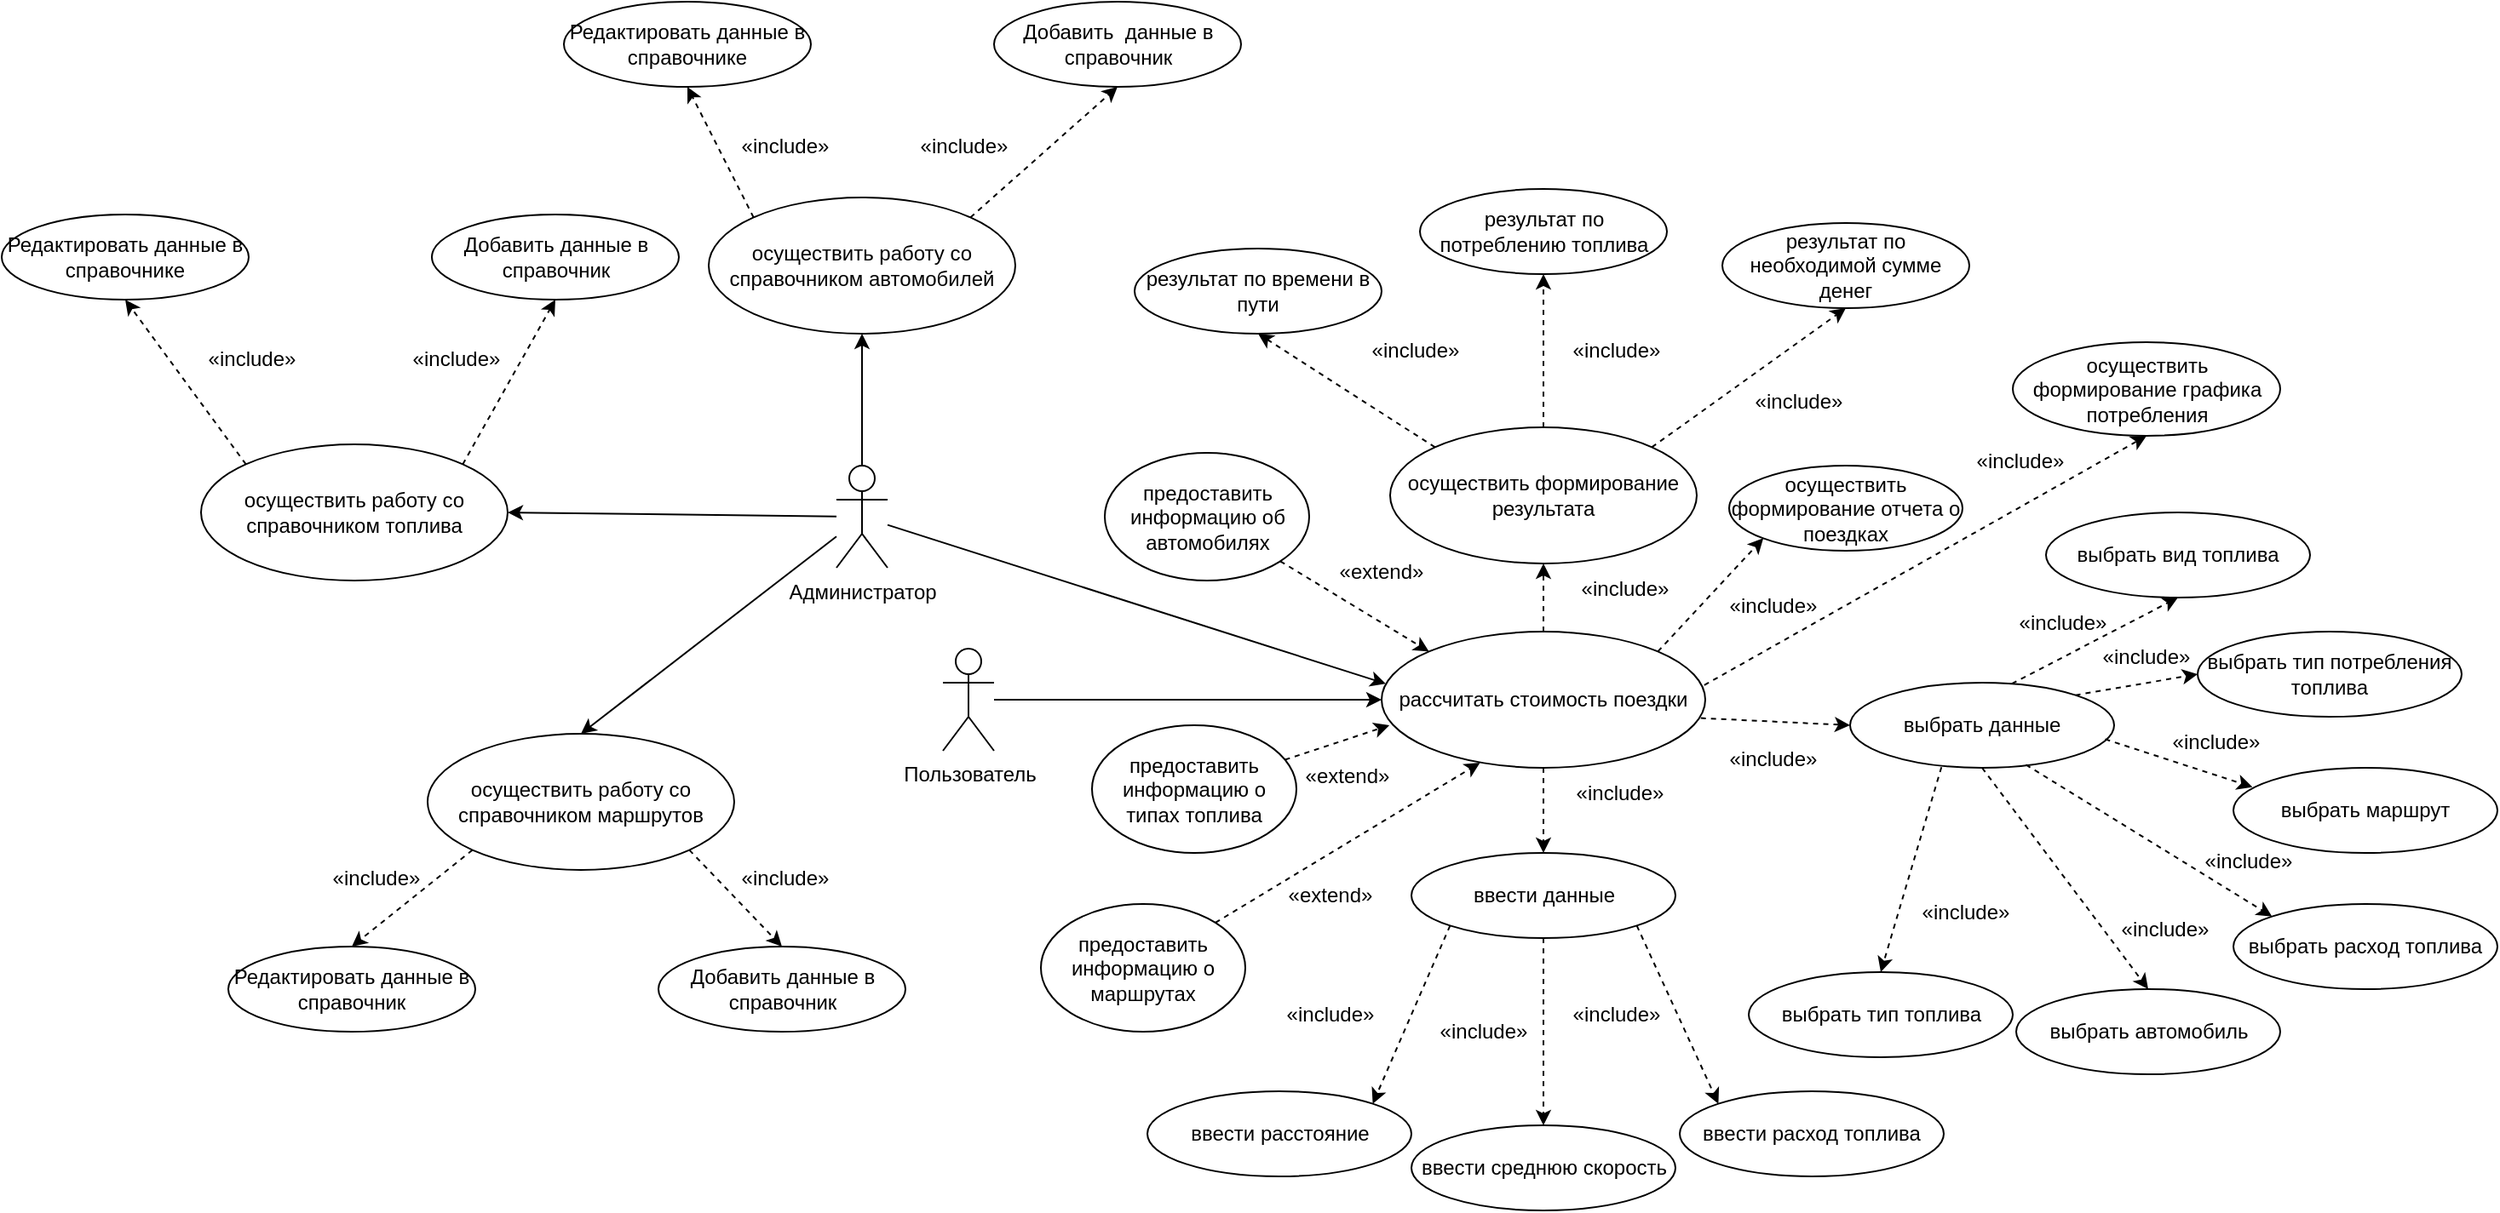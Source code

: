 <mxfile version="21.3.7" type="device">
  <diagram id="PY6g1kXUAH1VIEvKWSdo" name="Страница 1">
    <mxGraphModel dx="2587" dy="2109" grid="1" gridSize="10" guides="1" tooltips="1" connect="1" arrows="1" fold="1" page="1" pageScale="1" pageWidth="827" pageHeight="1169" math="0" shadow="0">
      <root>
        <mxCell id="0" />
        <mxCell id="1" parent="0" />
        <mxCell id="bMGbSHv4sVdIYw8-GW0m-4" style="edgeStyle=orthogonalEdgeStyle;rounded=0;orthogonalLoop=1;jettySize=auto;html=1;entryX=0;entryY=0.5;entryDx=0;entryDy=0;" parent="1" source="bMGbSHv4sVdIYw8-GW0m-1" target="bMGbSHv4sVdIYw8-GW0m-2" edge="1">
          <mxGeometry relative="1" as="geometry" />
        </mxCell>
        <mxCell id="bMGbSHv4sVdIYw8-GW0m-1" value="&lt;div&gt;Пользователь&lt;/div&gt;" style="shape=umlActor;verticalLabelPosition=bottom;verticalAlign=top;html=1;outlineConnect=0;" parent="1" vertex="1">
          <mxGeometry x="22.5" y="180" width="30" height="60" as="geometry" />
        </mxCell>
        <mxCell id="bMGbSHv4sVdIYw8-GW0m-6" style="rounded=0;orthogonalLoop=1;jettySize=auto;html=1;exitX=0.5;exitY=0;exitDx=0;exitDy=0;entryX=0.5;entryY=1;entryDx=0;entryDy=0;dashed=1;" parent="1" source="bMGbSHv4sVdIYw8-GW0m-2" target="bMGbSHv4sVdIYw8-GW0m-5" edge="1">
          <mxGeometry relative="1" as="geometry" />
        </mxCell>
        <mxCell id="oszbAHM4uGwrT-zRBkPK-3" style="rounded=0;orthogonalLoop=1;jettySize=auto;html=1;exitX=1;exitY=0;exitDx=0;exitDy=0;entryX=0;entryY=1;entryDx=0;entryDy=0;dashed=1;" edge="1" parent="1" source="bMGbSHv4sVdIYw8-GW0m-2" target="oszbAHM4uGwrT-zRBkPK-2">
          <mxGeometry relative="1" as="geometry" />
        </mxCell>
        <mxCell id="oszbAHM4uGwrT-zRBkPK-5" style="rounded=0;orthogonalLoop=1;jettySize=auto;html=1;entryX=0.5;entryY=1;entryDx=0;entryDy=0;dashed=1;exitX=0.997;exitY=0.393;exitDx=0;exitDy=0;exitPerimeter=0;" edge="1" parent="1" source="bMGbSHv4sVdIYw8-GW0m-2" target="oszbAHM4uGwrT-zRBkPK-1">
          <mxGeometry relative="1" as="geometry" />
        </mxCell>
        <mxCell id="bMGbSHv4sVdIYw8-GW0m-2" value="рассчитать стоимость поездки" style="ellipse;whiteSpace=wrap;html=1;" parent="1" vertex="1">
          <mxGeometry x="280" y="170" width="190" height="80" as="geometry" />
        </mxCell>
        <mxCell id="bMGbSHv4sVdIYw8-GW0m-68" style="edgeStyle=none;rounded=0;orthogonalLoop=1;jettySize=auto;html=1;exitX=0.5;exitY=0;exitDx=0;exitDy=0;entryX=0.5;entryY=1;entryDx=0;entryDy=0;dashed=1;" parent="1" source="bMGbSHv4sVdIYw8-GW0m-5" target="bMGbSHv4sVdIYw8-GW0m-64" edge="1">
          <mxGeometry relative="1" as="geometry" />
        </mxCell>
        <mxCell id="bMGbSHv4sVdIYw8-GW0m-71" style="edgeStyle=none;rounded=0;orthogonalLoop=1;jettySize=auto;html=1;exitX=1;exitY=0;exitDx=0;exitDy=0;entryX=0.5;entryY=1;entryDx=0;entryDy=0;dashed=1;" parent="1" source="bMGbSHv4sVdIYw8-GW0m-5" target="bMGbSHv4sVdIYw8-GW0m-70" edge="1">
          <mxGeometry relative="1" as="geometry" />
        </mxCell>
        <mxCell id="bMGbSHv4sVdIYw8-GW0m-75" style="edgeStyle=none;rounded=0;orthogonalLoop=1;jettySize=auto;html=1;exitX=0;exitY=0;exitDx=0;exitDy=0;entryX=0.5;entryY=1;entryDx=0;entryDy=0;dashed=1;" parent="1" source="bMGbSHv4sVdIYw8-GW0m-5" target="bMGbSHv4sVdIYw8-GW0m-74" edge="1">
          <mxGeometry relative="1" as="geometry" />
        </mxCell>
        <mxCell id="bMGbSHv4sVdIYw8-GW0m-5" value="осуществить формирование результата" style="ellipse;whiteSpace=wrap;html=1;" parent="1" vertex="1">
          <mxGeometry x="285" y="50" width="180" height="80" as="geometry" />
        </mxCell>
        <mxCell id="bMGbSHv4sVdIYw8-GW0m-11" value="&lt;span class=&quot;vchar u0000&quot;&gt;«&lt;/span&gt;include&lt;span class=&quot;vchar u0000&quot;&gt;»&lt;/span&gt;" style="text;html=1;strokeColor=none;fillColor=none;align=center;verticalAlign=middle;whiteSpace=wrap;rounded=0;" parent="1" vertex="1">
          <mxGeometry x="392.5" y="130" width="60" height="30" as="geometry" />
        </mxCell>
        <mxCell id="bMGbSHv4sVdIYw8-GW0m-14" style="rounded=0;orthogonalLoop=1;jettySize=auto;html=1;exitX=0.5;exitY=1;exitDx=0;exitDy=0;dashed=1;entryX=0.5;entryY=0;entryDx=0;entryDy=0;" parent="1" source="bMGbSHv4sVdIYw8-GW0m-2" target="bMGbSHv4sVdIYw8-GW0m-15" edge="1">
          <mxGeometry relative="1" as="geometry">
            <mxPoint x="407.5" y="300" as="sourcePoint" />
            <mxPoint x="375" y="320" as="targetPoint" />
          </mxGeometry>
        </mxCell>
        <mxCell id="bMGbSHv4sVdIYw8-GW0m-15" value="ввести данные" style="ellipse;whiteSpace=wrap;html=1;" parent="1" vertex="1">
          <mxGeometry x="297.5" y="300" width="155" height="50" as="geometry" />
        </mxCell>
        <mxCell id="bMGbSHv4sVdIYw8-GW0m-16" value="&lt;span class=&quot;vchar u0000&quot;&gt;«&lt;/span&gt;include&lt;span class=&quot;vchar u0000&quot;&gt;»&lt;/span&gt;" style="text;html=1;strokeColor=none;fillColor=none;align=center;verticalAlign=middle;whiteSpace=wrap;rounded=0;" parent="1" vertex="1">
          <mxGeometry x="390" y="250" width="60" height="30" as="geometry" />
        </mxCell>
        <mxCell id="bMGbSHv4sVdIYw8-GW0m-17" value="ввести расстояние" style="ellipse;whiteSpace=wrap;html=1;" parent="1" vertex="1">
          <mxGeometry x="142.5" y="440" width="155" height="50" as="geometry" />
        </mxCell>
        <mxCell id="bMGbSHv4sVdIYw8-GW0m-19" value="ввести среднюю скорость" style="ellipse;whiteSpace=wrap;html=1;" parent="1" vertex="1">
          <mxGeometry x="297.5" y="460" width="155" height="50" as="geometry" />
        </mxCell>
        <mxCell id="bMGbSHv4sVdIYw8-GW0m-21" value="ввести расход топлива" style="ellipse;whiteSpace=wrap;html=1;" parent="1" vertex="1">
          <mxGeometry x="455" y="440" width="155" height="50" as="geometry" />
        </mxCell>
        <mxCell id="bMGbSHv4sVdIYw8-GW0m-22" value="" style="endArrow=classic;html=1;rounded=0;dashed=1;exitX=0;exitY=1;exitDx=0;exitDy=0;entryX=1;entryY=0;entryDx=0;entryDy=0;" parent="1" source="bMGbSHv4sVdIYw8-GW0m-15" target="bMGbSHv4sVdIYw8-GW0m-17" edge="1">
          <mxGeometry width="50" height="50" relative="1" as="geometry">
            <mxPoint x="330" y="410" as="sourcePoint" />
            <mxPoint x="380" y="360" as="targetPoint" />
          </mxGeometry>
        </mxCell>
        <mxCell id="bMGbSHv4sVdIYw8-GW0m-25" value="" style="endArrow=classic;html=1;rounded=0;dashed=1;exitX=0.5;exitY=1;exitDx=0;exitDy=0;entryX=0.5;entryY=0;entryDx=0;entryDy=0;" parent="1" source="bMGbSHv4sVdIYw8-GW0m-15" target="bMGbSHv4sVdIYw8-GW0m-19" edge="1">
          <mxGeometry width="50" height="50" relative="1" as="geometry">
            <mxPoint x="385" y="360" as="sourcePoint" />
            <mxPoint x="385" y="480" as="targetPoint" />
          </mxGeometry>
        </mxCell>
        <mxCell id="bMGbSHv4sVdIYw8-GW0m-26" value="" style="endArrow=classic;html=1;rounded=0;dashed=1;exitX=1;exitY=1;exitDx=0;exitDy=0;entryX=0;entryY=0;entryDx=0;entryDy=0;" parent="1" source="bMGbSHv4sVdIYw8-GW0m-15" target="bMGbSHv4sVdIYw8-GW0m-21" edge="1">
          <mxGeometry width="50" height="50" relative="1" as="geometry">
            <mxPoint x="415.38" y="357.5" as="sourcePoint" />
            <mxPoint x="492.699" y="447.322" as="targetPoint" />
          </mxGeometry>
        </mxCell>
        <mxCell id="bMGbSHv4sVdIYw8-GW0m-27" value="&lt;span class=&quot;vchar u0000&quot;&gt;«&lt;/span&gt;include&lt;span class=&quot;vchar u0000&quot;&gt;»&lt;/span&gt;" style="text;html=1;strokeColor=none;fillColor=none;align=center;verticalAlign=middle;whiteSpace=wrap;rounded=0;" parent="1" vertex="1">
          <mxGeometry x="387.5" y="380" width="60" height="30" as="geometry" />
        </mxCell>
        <mxCell id="bMGbSHv4sVdIYw8-GW0m-28" value="&lt;span class=&quot;vchar u0000&quot;&gt;«&lt;/span&gt;include&lt;span class=&quot;vchar u0000&quot;&gt;»&lt;/span&gt;" style="text;html=1;strokeColor=none;fillColor=none;align=center;verticalAlign=middle;whiteSpace=wrap;rounded=0;" parent="1" vertex="1">
          <mxGeometry x="310" y="390" width="60" height="30" as="geometry" />
        </mxCell>
        <mxCell id="bMGbSHv4sVdIYw8-GW0m-31" value="&lt;span class=&quot;vchar u0000&quot;&gt;«&lt;/span&gt;include&lt;span class=&quot;vchar u0000&quot;&gt;»&lt;/span&gt;" style="text;html=1;strokeColor=none;fillColor=none;align=center;verticalAlign=middle;whiteSpace=wrap;rounded=0;" parent="1" vertex="1">
          <mxGeometry x="220" y="380" width="60" height="30" as="geometry" />
        </mxCell>
        <mxCell id="ay0JhhUsuar_ep8UlilQ-3" style="rounded=0;orthogonalLoop=1;jettySize=auto;html=1;dashed=1;entryX=0.5;entryY=1;entryDx=0;entryDy=0;exitX=0.613;exitY=0.012;exitDx=0;exitDy=0;exitPerimeter=0;" parent="1" source="bMGbSHv4sVdIYw8-GW0m-32" target="ay0JhhUsuar_ep8UlilQ-2" edge="1">
          <mxGeometry relative="1" as="geometry">
            <mxPoint x="640" y="170" as="sourcePoint" />
          </mxGeometry>
        </mxCell>
        <mxCell id="ay0JhhUsuar_ep8UlilQ-6" style="rounded=0;orthogonalLoop=1;jettySize=auto;html=1;exitX=1;exitY=0;exitDx=0;exitDy=0;entryX=0;entryY=0.5;entryDx=0;entryDy=0;dashed=1;" parent="1" source="bMGbSHv4sVdIYw8-GW0m-32" target="ay0JhhUsuar_ep8UlilQ-5" edge="1">
          <mxGeometry relative="1" as="geometry" />
        </mxCell>
        <mxCell id="bMGbSHv4sVdIYw8-GW0m-32" value="выбрать данные" style="ellipse;whiteSpace=wrap;html=1;" parent="1" vertex="1">
          <mxGeometry x="555" y="200" width="155" height="50" as="geometry" />
        </mxCell>
        <mxCell id="bMGbSHv4sVdIYw8-GW0m-34" style="rounded=0;orthogonalLoop=1;jettySize=auto;html=1;exitX=0.986;exitY=0.635;exitDx=0;exitDy=0;dashed=1;entryX=0;entryY=0.5;entryDx=0;entryDy=0;exitPerimeter=0;" parent="1" source="bMGbSHv4sVdIYw8-GW0m-2" target="bMGbSHv4sVdIYw8-GW0m-32" edge="1">
          <mxGeometry relative="1" as="geometry">
            <mxPoint x="385" y="260.0" as="sourcePoint" />
            <mxPoint x="385" y="310.0" as="targetPoint" />
          </mxGeometry>
        </mxCell>
        <mxCell id="bMGbSHv4sVdIYw8-GW0m-35" value="&lt;span class=&quot;vchar u0000&quot;&gt;«&lt;/span&gt;include&lt;span class=&quot;vchar u0000&quot;&gt;»&lt;/span&gt;" style="text;html=1;strokeColor=none;fillColor=none;align=center;verticalAlign=middle;whiteSpace=wrap;rounded=0;" parent="1" vertex="1">
          <mxGeometry x="650" y="150" width="60" height="30" as="geometry" />
        </mxCell>
        <mxCell id="bMGbSHv4sVdIYw8-GW0m-36" value="" style="endArrow=classic;html=1;rounded=0;dashed=1;exitX=0.346;exitY=0.992;exitDx=0;exitDy=0;entryX=0.5;entryY=0;entryDx=0;entryDy=0;exitPerimeter=0;" parent="1" source="bMGbSHv4sVdIYw8-GW0m-32" target="bMGbSHv4sVdIYw8-GW0m-37" edge="1">
          <mxGeometry width="50" height="50" relative="1" as="geometry">
            <mxPoint x="620" y="310" as="sourcePoint" />
            <mxPoint x="618" y="280" as="targetPoint" />
          </mxGeometry>
        </mxCell>
        <mxCell id="bMGbSHv4sVdIYw8-GW0m-37" value="выбрать тип топлива" style="ellipse;whiteSpace=wrap;html=1;" parent="1" vertex="1">
          <mxGeometry x="495.5" y="370" width="155" height="50" as="geometry" />
        </mxCell>
        <mxCell id="bMGbSHv4sVdIYw8-GW0m-38" value="&lt;span class=&quot;vchar u0000&quot;&gt;«&lt;/span&gt;include&lt;span class=&quot;vchar u0000&quot;&gt;»&lt;/span&gt;" style="text;html=1;strokeColor=none;fillColor=none;align=center;verticalAlign=middle;whiteSpace=wrap;rounded=0;" parent="1" vertex="1">
          <mxGeometry x="480" y="230" width="60" height="30" as="geometry" />
        </mxCell>
        <mxCell id="bMGbSHv4sVdIYw8-GW0m-39" value="выбрать расход топлива" style="ellipse;whiteSpace=wrap;html=1;" parent="1" vertex="1">
          <mxGeometry x="780" y="330" width="155" height="50" as="geometry" />
        </mxCell>
        <mxCell id="bMGbSHv4sVdIYw8-GW0m-40" value="" style="endArrow=classic;html=1;rounded=0;dashed=1;exitX=0.666;exitY=0.964;exitDx=0;exitDy=0;entryX=0;entryY=0;entryDx=0;entryDy=0;exitPerimeter=0;" parent="1" source="bMGbSHv4sVdIYw8-GW0m-32" target="bMGbSHv4sVdIYw8-GW0m-39" edge="1">
          <mxGeometry width="50" height="50" relative="1" as="geometry">
            <mxPoint x="627.5" y="245" as="sourcePoint" />
            <mxPoint x="627.5" y="290" as="targetPoint" />
          </mxGeometry>
        </mxCell>
        <mxCell id="bMGbSHv4sVdIYw8-GW0m-41" value="&lt;span class=&quot;vchar u0000&quot;&gt;«&lt;/span&gt;include&lt;span class=&quot;vchar u0000&quot;&gt;»&lt;/span&gt;" style="text;html=1;strokeColor=none;fillColor=none;align=center;verticalAlign=middle;whiteSpace=wrap;rounded=0;" parent="1" vertex="1">
          <mxGeometry x="710" y="330" width="60" height="30" as="geometry" />
        </mxCell>
        <mxCell id="bMGbSHv4sVdIYw8-GW0m-54" value="выбрать автомобиль" style="ellipse;whiteSpace=wrap;html=1;" parent="1" vertex="1">
          <mxGeometry x="652.5" y="380" width="155" height="50" as="geometry" />
        </mxCell>
        <mxCell id="bMGbSHv4sVdIYw8-GW0m-55" value="" style="endArrow=classic;html=1;rounded=0;dashed=1;exitX=0.5;exitY=1;exitDx=0;exitDy=0;entryX=0.5;entryY=0;entryDx=0;entryDy=0;" parent="1" source="bMGbSHv4sVdIYw8-GW0m-32" target="bMGbSHv4sVdIYw8-GW0m-54" edge="1">
          <mxGeometry width="50" height="50" relative="1" as="geometry">
            <mxPoint x="682.982" y="202.545" as="sourcePoint" />
            <mxPoint x="762.018" y="152.455" as="targetPoint" />
          </mxGeometry>
        </mxCell>
        <mxCell id="bMGbSHv4sVdIYw8-GW0m-56" value="&lt;span class=&quot;vchar u0000&quot;&gt;«&lt;/span&gt;include&lt;span class=&quot;vchar u0000&quot;&gt;»&lt;/span&gt;" style="text;html=1;strokeColor=none;fillColor=none;align=center;verticalAlign=middle;whiteSpace=wrap;rounded=0;" parent="1" vertex="1">
          <mxGeometry x="592.5" y="320" width="60" height="30" as="geometry" />
        </mxCell>
        <mxCell id="bMGbSHv4sVdIYw8-GW0m-58" style="edgeStyle=none;rounded=0;orthogonalLoop=1;jettySize=auto;html=1;entryX=0;entryY=0;entryDx=0;entryDy=0;dashed=1;" parent="1" source="bMGbSHv4sVdIYw8-GW0m-57" target="bMGbSHv4sVdIYw8-GW0m-2" edge="1">
          <mxGeometry relative="1" as="geometry" />
        </mxCell>
        <mxCell id="bMGbSHv4sVdIYw8-GW0m-57" value="предоставить информацию об автомобилях" style="ellipse;whiteSpace=wrap;html=1;" parent="1" vertex="1">
          <mxGeometry x="117.5" y="65" width="120" height="75" as="geometry" />
        </mxCell>
        <mxCell id="bMGbSHv4sVdIYw8-GW0m-59" value="&lt;span class=&quot;vchar u0000&quot;&gt;«&lt;/span&gt;extend&lt;span class=&quot;vchar u0000&quot;&gt;»&lt;/span&gt;" style="text;html=1;strokeColor=none;fillColor=none;align=center;verticalAlign=middle;whiteSpace=wrap;rounded=0;" parent="1" vertex="1">
          <mxGeometry x="250" y="120" width="60" height="30" as="geometry" />
        </mxCell>
        <mxCell id="bMGbSHv4sVdIYw8-GW0m-62" style="edgeStyle=none;rounded=0;orthogonalLoop=1;jettySize=auto;html=1;entryX=0.024;entryY=0.688;entryDx=0;entryDy=0;dashed=1;entryPerimeter=0;" parent="1" source="bMGbSHv4sVdIYw8-GW0m-60" target="bMGbSHv4sVdIYw8-GW0m-2" edge="1">
          <mxGeometry relative="1" as="geometry" />
        </mxCell>
        <mxCell id="bMGbSHv4sVdIYw8-GW0m-60" value="предоставить информацию о типах топлива" style="ellipse;whiteSpace=wrap;html=1;" parent="1" vertex="1">
          <mxGeometry x="110" y="225" width="120" height="75" as="geometry" />
        </mxCell>
        <mxCell id="bMGbSHv4sVdIYw8-GW0m-63" value="&lt;span class=&quot;vchar u0000&quot;&gt;«&lt;/span&gt;extend&lt;span class=&quot;vchar u0000&quot;&gt;»&lt;/span&gt;" style="text;html=1;strokeColor=none;fillColor=none;align=center;verticalAlign=middle;whiteSpace=wrap;rounded=0;" parent="1" vertex="1">
          <mxGeometry x="230" y="240" width="60" height="30" as="geometry" />
        </mxCell>
        <mxCell id="bMGbSHv4sVdIYw8-GW0m-64" value="результат по потреблению топлива" style="ellipse;whiteSpace=wrap;html=1;" parent="1" vertex="1">
          <mxGeometry x="302.5" y="-90" width="145" height="50" as="geometry" />
        </mxCell>
        <mxCell id="bMGbSHv4sVdIYw8-GW0m-66" value="&lt;span class=&quot;vchar u0000&quot;&gt;«&lt;/span&gt;include&lt;span class=&quot;vchar u0000&quot;&gt;»&lt;/span&gt;" style="text;html=1;strokeColor=none;fillColor=none;align=center;verticalAlign=middle;whiteSpace=wrap;rounded=0;" parent="1" vertex="1">
          <mxGeometry x="387.5" y="-10" width="60" height="30" as="geometry" />
        </mxCell>
        <mxCell id="bMGbSHv4sVdIYw8-GW0m-70" value="результат по необходимой сумме денег" style="ellipse;whiteSpace=wrap;html=1;" parent="1" vertex="1">
          <mxGeometry x="480" y="-70" width="145" height="50" as="geometry" />
        </mxCell>
        <mxCell id="bMGbSHv4sVdIYw8-GW0m-72" value="&lt;span class=&quot;vchar u0000&quot;&gt;«&lt;/span&gt;include&lt;span class=&quot;vchar u0000&quot;&gt;»&lt;/span&gt;" style="text;html=1;strokeColor=none;fillColor=none;align=center;verticalAlign=middle;whiteSpace=wrap;rounded=0;" parent="1" vertex="1">
          <mxGeometry x="495" y="20" width="60" height="30" as="geometry" />
        </mxCell>
        <mxCell id="bMGbSHv4sVdIYw8-GW0m-73" value="&lt;span class=&quot;vchar u0000&quot;&gt;«&lt;/span&gt;include&lt;span class=&quot;vchar u0000&quot;&gt;»&lt;/span&gt;" style="text;html=1;strokeColor=none;fillColor=none;align=center;verticalAlign=middle;whiteSpace=wrap;rounded=0;" parent="1" vertex="1">
          <mxGeometry x="270" y="-10" width="60" height="30" as="geometry" />
        </mxCell>
        <mxCell id="bMGbSHv4sVdIYw8-GW0m-74" value="результат по времени в пути" style="ellipse;whiteSpace=wrap;html=1;" parent="1" vertex="1">
          <mxGeometry x="135" y="-55" width="145" height="50" as="geometry" />
        </mxCell>
        <mxCell id="ay0JhhUsuar_ep8UlilQ-2" value="выбрать вид топлива" style="ellipse;whiteSpace=wrap;html=1;" parent="1" vertex="1">
          <mxGeometry x="670" y="100" width="155" height="50" as="geometry" />
        </mxCell>
        <mxCell id="ay0JhhUsuar_ep8UlilQ-4" value="&lt;span class=&quot;vchar u0000&quot;&gt;«&lt;/span&gt;include&lt;span class=&quot;vchar u0000&quot;&gt;»&lt;/span&gt;" style="text;html=1;strokeColor=none;fillColor=none;align=center;verticalAlign=middle;whiteSpace=wrap;rounded=0;" parent="1" vertex="1">
          <mxGeometry x="699" y="160" width="60" height="50" as="geometry" />
        </mxCell>
        <mxCell id="ay0JhhUsuar_ep8UlilQ-5" value="выбрать тип потребления топлива" style="ellipse;whiteSpace=wrap;html=1;" parent="1" vertex="1">
          <mxGeometry x="759" y="170" width="155" height="50" as="geometry" />
        </mxCell>
        <mxCell id="ay0JhhUsuar_ep8UlilQ-7" value="&lt;span class=&quot;vchar u0000&quot;&gt;«&lt;/span&gt;include&lt;span class=&quot;vchar u0000&quot;&gt;»&lt;/span&gt;" style="text;html=1;strokeColor=none;fillColor=none;align=center;verticalAlign=middle;whiteSpace=wrap;rounded=0;" parent="1" vertex="1">
          <mxGeometry x="759" y="290" width="60" height="30" as="geometry" />
        </mxCell>
        <mxCell id="ay0JhhUsuar_ep8UlilQ-12" value="выбрать маршрут" style="ellipse;whiteSpace=wrap;html=1;" parent="1" vertex="1">
          <mxGeometry x="780" y="250" width="155" height="50" as="geometry" />
        </mxCell>
        <mxCell id="ay0JhhUsuar_ep8UlilQ-14" style="rounded=0;orthogonalLoop=1;jettySize=auto;html=1;exitX=0.966;exitY=0.664;exitDx=0;exitDy=0;entryX=0.072;entryY=0.226;entryDx=0;entryDy=0;dashed=1;exitPerimeter=0;entryPerimeter=0;" parent="1" source="bMGbSHv4sVdIYw8-GW0m-32" target="ay0JhhUsuar_ep8UlilQ-12" edge="1">
          <mxGeometry relative="1" as="geometry">
            <mxPoint x="705" y="220" as="sourcePoint" />
            <mxPoint x="790" y="220" as="targetPoint" />
          </mxGeometry>
        </mxCell>
        <mxCell id="ay0JhhUsuar_ep8UlilQ-15" value="&lt;span class=&quot;vchar u0000&quot;&gt;«&lt;/span&gt;include&lt;span class=&quot;vchar u0000&quot;&gt;»&lt;/span&gt;" style="text;html=1;strokeColor=none;fillColor=none;align=center;verticalAlign=middle;whiteSpace=wrap;rounded=0;" parent="1" vertex="1">
          <mxGeometry x="740" y="220" width="60" height="30" as="geometry" />
        </mxCell>
        <mxCell id="ay0JhhUsuar_ep8UlilQ-18" style="rounded=0;orthogonalLoop=1;jettySize=auto;html=1;entryX=0.013;entryY=0.383;entryDx=0;entryDy=0;entryPerimeter=0;" parent="1" source="ay0JhhUsuar_ep8UlilQ-17" target="bMGbSHv4sVdIYw8-GW0m-2" edge="1">
          <mxGeometry relative="1" as="geometry" />
        </mxCell>
        <mxCell id="ay0JhhUsuar_ep8UlilQ-23" style="edgeStyle=orthogonalEdgeStyle;rounded=0;orthogonalLoop=1;jettySize=auto;html=1;entryX=0.5;entryY=1;entryDx=0;entryDy=0;" parent="1" source="ay0JhhUsuar_ep8UlilQ-17" target="ay0JhhUsuar_ep8UlilQ-19" edge="1">
          <mxGeometry relative="1" as="geometry" />
        </mxCell>
        <mxCell id="ay0JhhUsuar_ep8UlilQ-35" style="rounded=0;orthogonalLoop=1;jettySize=auto;html=1;entryX=1;entryY=0.5;entryDx=0;entryDy=0;" parent="1" source="ay0JhhUsuar_ep8UlilQ-17" target="ay0JhhUsuar_ep8UlilQ-31" edge="1">
          <mxGeometry relative="1" as="geometry" />
        </mxCell>
        <mxCell id="ay0JhhUsuar_ep8UlilQ-43" style="rounded=0;orthogonalLoop=1;jettySize=auto;html=1;entryX=0.5;entryY=0;entryDx=0;entryDy=0;" parent="1" source="ay0JhhUsuar_ep8UlilQ-17" target="ay0JhhUsuar_ep8UlilQ-42" edge="1">
          <mxGeometry relative="1" as="geometry" />
        </mxCell>
        <mxCell id="ay0JhhUsuar_ep8UlilQ-17" value="Администратор" style="shape=umlActor;verticalLabelPosition=bottom;verticalAlign=top;html=1;outlineConnect=0;" parent="1" vertex="1">
          <mxGeometry x="-40" y="72.5" width="30" height="60" as="geometry" />
        </mxCell>
        <mxCell id="ay0JhhUsuar_ep8UlilQ-26" style="rounded=0;orthogonalLoop=1;jettySize=auto;html=1;exitX=1;exitY=0;exitDx=0;exitDy=0;entryX=0.5;entryY=1;entryDx=0;entryDy=0;dashed=1;" parent="1" source="ay0JhhUsuar_ep8UlilQ-19" target="ay0JhhUsuar_ep8UlilQ-25" edge="1">
          <mxGeometry relative="1" as="geometry" />
        </mxCell>
        <mxCell id="ay0JhhUsuar_ep8UlilQ-29" style="rounded=0;orthogonalLoop=1;jettySize=auto;html=1;exitX=0;exitY=0;exitDx=0;exitDy=0;entryX=0.5;entryY=1;entryDx=0;entryDy=0;dashed=1;" parent="1" source="ay0JhhUsuar_ep8UlilQ-19" target="ay0JhhUsuar_ep8UlilQ-28" edge="1">
          <mxGeometry relative="1" as="geometry" />
        </mxCell>
        <mxCell id="ay0JhhUsuar_ep8UlilQ-19" value="осуществить работу со справочником автомобилей " style="ellipse;whiteSpace=wrap;html=1;" parent="1" vertex="1">
          <mxGeometry x="-115" y="-85" width="180" height="80" as="geometry" />
        </mxCell>
        <mxCell id="ay0JhhUsuar_ep8UlilQ-25" value="Добавить&amp;nbsp; данные в справочник" style="ellipse;whiteSpace=wrap;html=1;" parent="1" vertex="1">
          <mxGeometry x="52.5" y="-200" width="145" height="50" as="geometry" />
        </mxCell>
        <mxCell id="ay0JhhUsuar_ep8UlilQ-27" value="&lt;span class=&quot;vchar u0000&quot;&gt;«&lt;/span&gt;include&lt;span class=&quot;vchar u0000&quot;&gt;»&lt;/span&gt;" style="text;html=1;strokeColor=none;fillColor=none;align=center;verticalAlign=middle;whiteSpace=wrap;rounded=0;" parent="1" vertex="1">
          <mxGeometry x="5" y="-130" width="60" height="30" as="geometry" />
        </mxCell>
        <mxCell id="ay0JhhUsuar_ep8UlilQ-28" value="Редактировать данные в справочнике" style="ellipse;whiteSpace=wrap;html=1;" parent="1" vertex="1">
          <mxGeometry x="-200" y="-200" width="145" height="50" as="geometry" />
        </mxCell>
        <mxCell id="ay0JhhUsuar_ep8UlilQ-30" value="&lt;span class=&quot;vchar u0000&quot;&gt;«&lt;/span&gt;include&lt;span class=&quot;vchar u0000&quot;&gt;»&lt;/span&gt;" style="text;html=1;strokeColor=none;fillColor=none;align=center;verticalAlign=middle;whiteSpace=wrap;rounded=0;" parent="1" vertex="1">
          <mxGeometry x="-100" y="-130" width="60" height="30" as="geometry" />
        </mxCell>
        <mxCell id="ay0JhhUsuar_ep8UlilQ-40" style="rounded=0;orthogonalLoop=1;jettySize=auto;html=1;exitX=0;exitY=0;exitDx=0;exitDy=0;entryX=0.5;entryY=1;entryDx=0;entryDy=0;dashed=1;" parent="1" source="ay0JhhUsuar_ep8UlilQ-31" target="ay0JhhUsuar_ep8UlilQ-38" edge="1">
          <mxGeometry relative="1" as="geometry" />
        </mxCell>
        <mxCell id="ay0JhhUsuar_ep8UlilQ-41" style="rounded=0;orthogonalLoop=1;jettySize=auto;html=1;exitX=1;exitY=0;exitDx=0;exitDy=0;entryX=0.5;entryY=1;entryDx=0;entryDy=0;dashed=1;" parent="1" source="ay0JhhUsuar_ep8UlilQ-31" target="ay0JhhUsuar_ep8UlilQ-36" edge="1">
          <mxGeometry relative="1" as="geometry" />
        </mxCell>
        <mxCell id="ay0JhhUsuar_ep8UlilQ-31" value="осуществить работу со справочником топлива" style="ellipse;whiteSpace=wrap;html=1;" parent="1" vertex="1">
          <mxGeometry x="-413" y="60" width="180" height="80" as="geometry" />
        </mxCell>
        <mxCell id="ay0JhhUsuar_ep8UlilQ-33" style="rounded=0;orthogonalLoop=1;jettySize=auto;html=1;exitX=1;exitY=0;exitDx=0;exitDy=0;entryX=0.304;entryY=0.963;entryDx=0;entryDy=0;entryPerimeter=0;dashed=1;" parent="1" source="ay0JhhUsuar_ep8UlilQ-32" target="bMGbSHv4sVdIYw8-GW0m-2" edge="1">
          <mxGeometry relative="1" as="geometry" />
        </mxCell>
        <mxCell id="ay0JhhUsuar_ep8UlilQ-32" value="предоставить информацию о маршрутах" style="ellipse;whiteSpace=wrap;html=1;" parent="1" vertex="1">
          <mxGeometry x="80" y="330" width="120" height="75" as="geometry" />
        </mxCell>
        <mxCell id="ay0JhhUsuar_ep8UlilQ-34" value="&lt;span class=&quot;vchar u0000&quot;&gt;«&lt;/span&gt;extend&lt;span class=&quot;vchar u0000&quot;&gt;»&lt;/span&gt;" style="text;html=1;strokeColor=none;fillColor=none;align=center;verticalAlign=middle;whiteSpace=wrap;rounded=0;" parent="1" vertex="1">
          <mxGeometry x="220" y="310" width="60" height="30" as="geometry" />
        </mxCell>
        <mxCell id="ay0JhhUsuar_ep8UlilQ-36" value="Добавить данные в справочник" style="ellipse;whiteSpace=wrap;html=1;" parent="1" vertex="1">
          <mxGeometry x="-277.5" y="-75" width="145" height="50" as="geometry" />
        </mxCell>
        <mxCell id="ay0JhhUsuar_ep8UlilQ-37" value="&lt;span class=&quot;vchar u0000&quot;&gt;«&lt;/span&gt;include&lt;span class=&quot;vchar u0000&quot;&gt;»&lt;/span&gt;" style="text;html=1;strokeColor=none;fillColor=none;align=center;verticalAlign=middle;whiteSpace=wrap;rounded=0;" parent="1" vertex="1">
          <mxGeometry x="-293" y="-5" width="60" height="30" as="geometry" />
        </mxCell>
        <mxCell id="ay0JhhUsuar_ep8UlilQ-38" value="Редактировать данные в справочнике" style="ellipse;whiteSpace=wrap;html=1;" parent="1" vertex="1">
          <mxGeometry x="-530" y="-75" width="145" height="50" as="geometry" />
        </mxCell>
        <mxCell id="ay0JhhUsuar_ep8UlilQ-39" value="&lt;span class=&quot;vchar u0000&quot;&gt;«&lt;/span&gt;include&lt;span class=&quot;vchar u0000&quot;&gt;»&lt;/span&gt;" style="text;html=1;strokeColor=none;fillColor=none;align=center;verticalAlign=middle;whiteSpace=wrap;rounded=0;" parent="1" vertex="1">
          <mxGeometry x="-413" y="-5" width="60" height="30" as="geometry" />
        </mxCell>
        <mxCell id="ay0JhhUsuar_ep8UlilQ-46" style="rounded=0;orthogonalLoop=1;jettySize=auto;html=1;exitX=1;exitY=1;exitDx=0;exitDy=0;entryX=0.5;entryY=0;entryDx=0;entryDy=0;dashed=1;" parent="1" source="ay0JhhUsuar_ep8UlilQ-42" target="ay0JhhUsuar_ep8UlilQ-44" edge="1">
          <mxGeometry relative="1" as="geometry" />
        </mxCell>
        <mxCell id="ay0JhhUsuar_ep8UlilQ-47" style="rounded=0;orthogonalLoop=1;jettySize=auto;html=1;exitX=0;exitY=1;exitDx=0;exitDy=0;entryX=0.5;entryY=0;entryDx=0;entryDy=0;dashed=1;" parent="1" source="ay0JhhUsuar_ep8UlilQ-42" target="ay0JhhUsuar_ep8UlilQ-45" edge="1">
          <mxGeometry relative="1" as="geometry" />
        </mxCell>
        <mxCell id="ay0JhhUsuar_ep8UlilQ-42" value="осуществить работу со справочником маршрутов" style="ellipse;whiteSpace=wrap;html=1;" parent="1" vertex="1">
          <mxGeometry x="-280" y="230" width="180" height="80" as="geometry" />
        </mxCell>
        <mxCell id="ay0JhhUsuar_ep8UlilQ-44" value="Добавить данные в справочник" style="ellipse;whiteSpace=wrap;html=1;" parent="1" vertex="1">
          <mxGeometry x="-144.5" y="355" width="145" height="50" as="geometry" />
        </mxCell>
        <mxCell id="ay0JhhUsuar_ep8UlilQ-45" value="Редактировать данные в справочник" style="ellipse;whiteSpace=wrap;html=1;" parent="1" vertex="1">
          <mxGeometry x="-397" y="355" width="145" height="50" as="geometry" />
        </mxCell>
        <mxCell id="ay0JhhUsuar_ep8UlilQ-49" value="&lt;span class=&quot;vchar u0000&quot;&gt;«&lt;/span&gt;include&lt;span class=&quot;vchar u0000&quot;&gt;»&lt;/span&gt;" style="text;html=1;strokeColor=none;fillColor=none;align=center;verticalAlign=middle;whiteSpace=wrap;rounded=0;" parent="1" vertex="1">
          <mxGeometry x="-340" y="300" width="60" height="30" as="geometry" />
        </mxCell>
        <mxCell id="ay0JhhUsuar_ep8UlilQ-50" value="&lt;span class=&quot;vchar u0000&quot;&gt;«&lt;/span&gt;include&lt;span class=&quot;vchar u0000&quot;&gt;»&lt;/span&gt;" style="text;html=1;strokeColor=none;fillColor=none;align=center;verticalAlign=middle;whiteSpace=wrap;rounded=0;" parent="1" vertex="1">
          <mxGeometry x="-100" y="300" width="60" height="30" as="geometry" />
        </mxCell>
        <mxCell id="oszbAHM4uGwrT-zRBkPK-1" value="осуществить формирование графика потребления" style="ellipse;whiteSpace=wrap;html=1;" vertex="1" parent="1">
          <mxGeometry x="650.5" width="157" height="55" as="geometry" />
        </mxCell>
        <mxCell id="oszbAHM4uGwrT-zRBkPK-2" value="осуществить формирование отчета о поездках" style="ellipse;whiteSpace=wrap;html=1;" vertex="1" parent="1">
          <mxGeometry x="484" y="72.5" width="137" height="50" as="geometry" />
        </mxCell>
        <mxCell id="oszbAHM4uGwrT-zRBkPK-4" value="&lt;span class=&quot;vchar u0000&quot;&gt;«&lt;/span&gt;include&lt;span class=&quot;vchar u0000&quot;&gt;»&lt;/span&gt;" style="text;html=1;strokeColor=none;fillColor=none;align=center;verticalAlign=middle;whiteSpace=wrap;rounded=0;" vertex="1" parent="1">
          <mxGeometry x="625" y="55" width="60" height="30" as="geometry" />
        </mxCell>
        <mxCell id="oszbAHM4uGwrT-zRBkPK-6" value="&lt;span class=&quot;vchar u0000&quot;&gt;«&lt;/span&gt;include&lt;span class=&quot;vchar u0000&quot;&gt;»&lt;/span&gt;" style="text;html=1;strokeColor=none;fillColor=none;align=center;verticalAlign=middle;whiteSpace=wrap;rounded=0;" vertex="1" parent="1">
          <mxGeometry x="480" y="140" width="60" height="30" as="geometry" />
        </mxCell>
      </root>
    </mxGraphModel>
  </diagram>
</mxfile>
